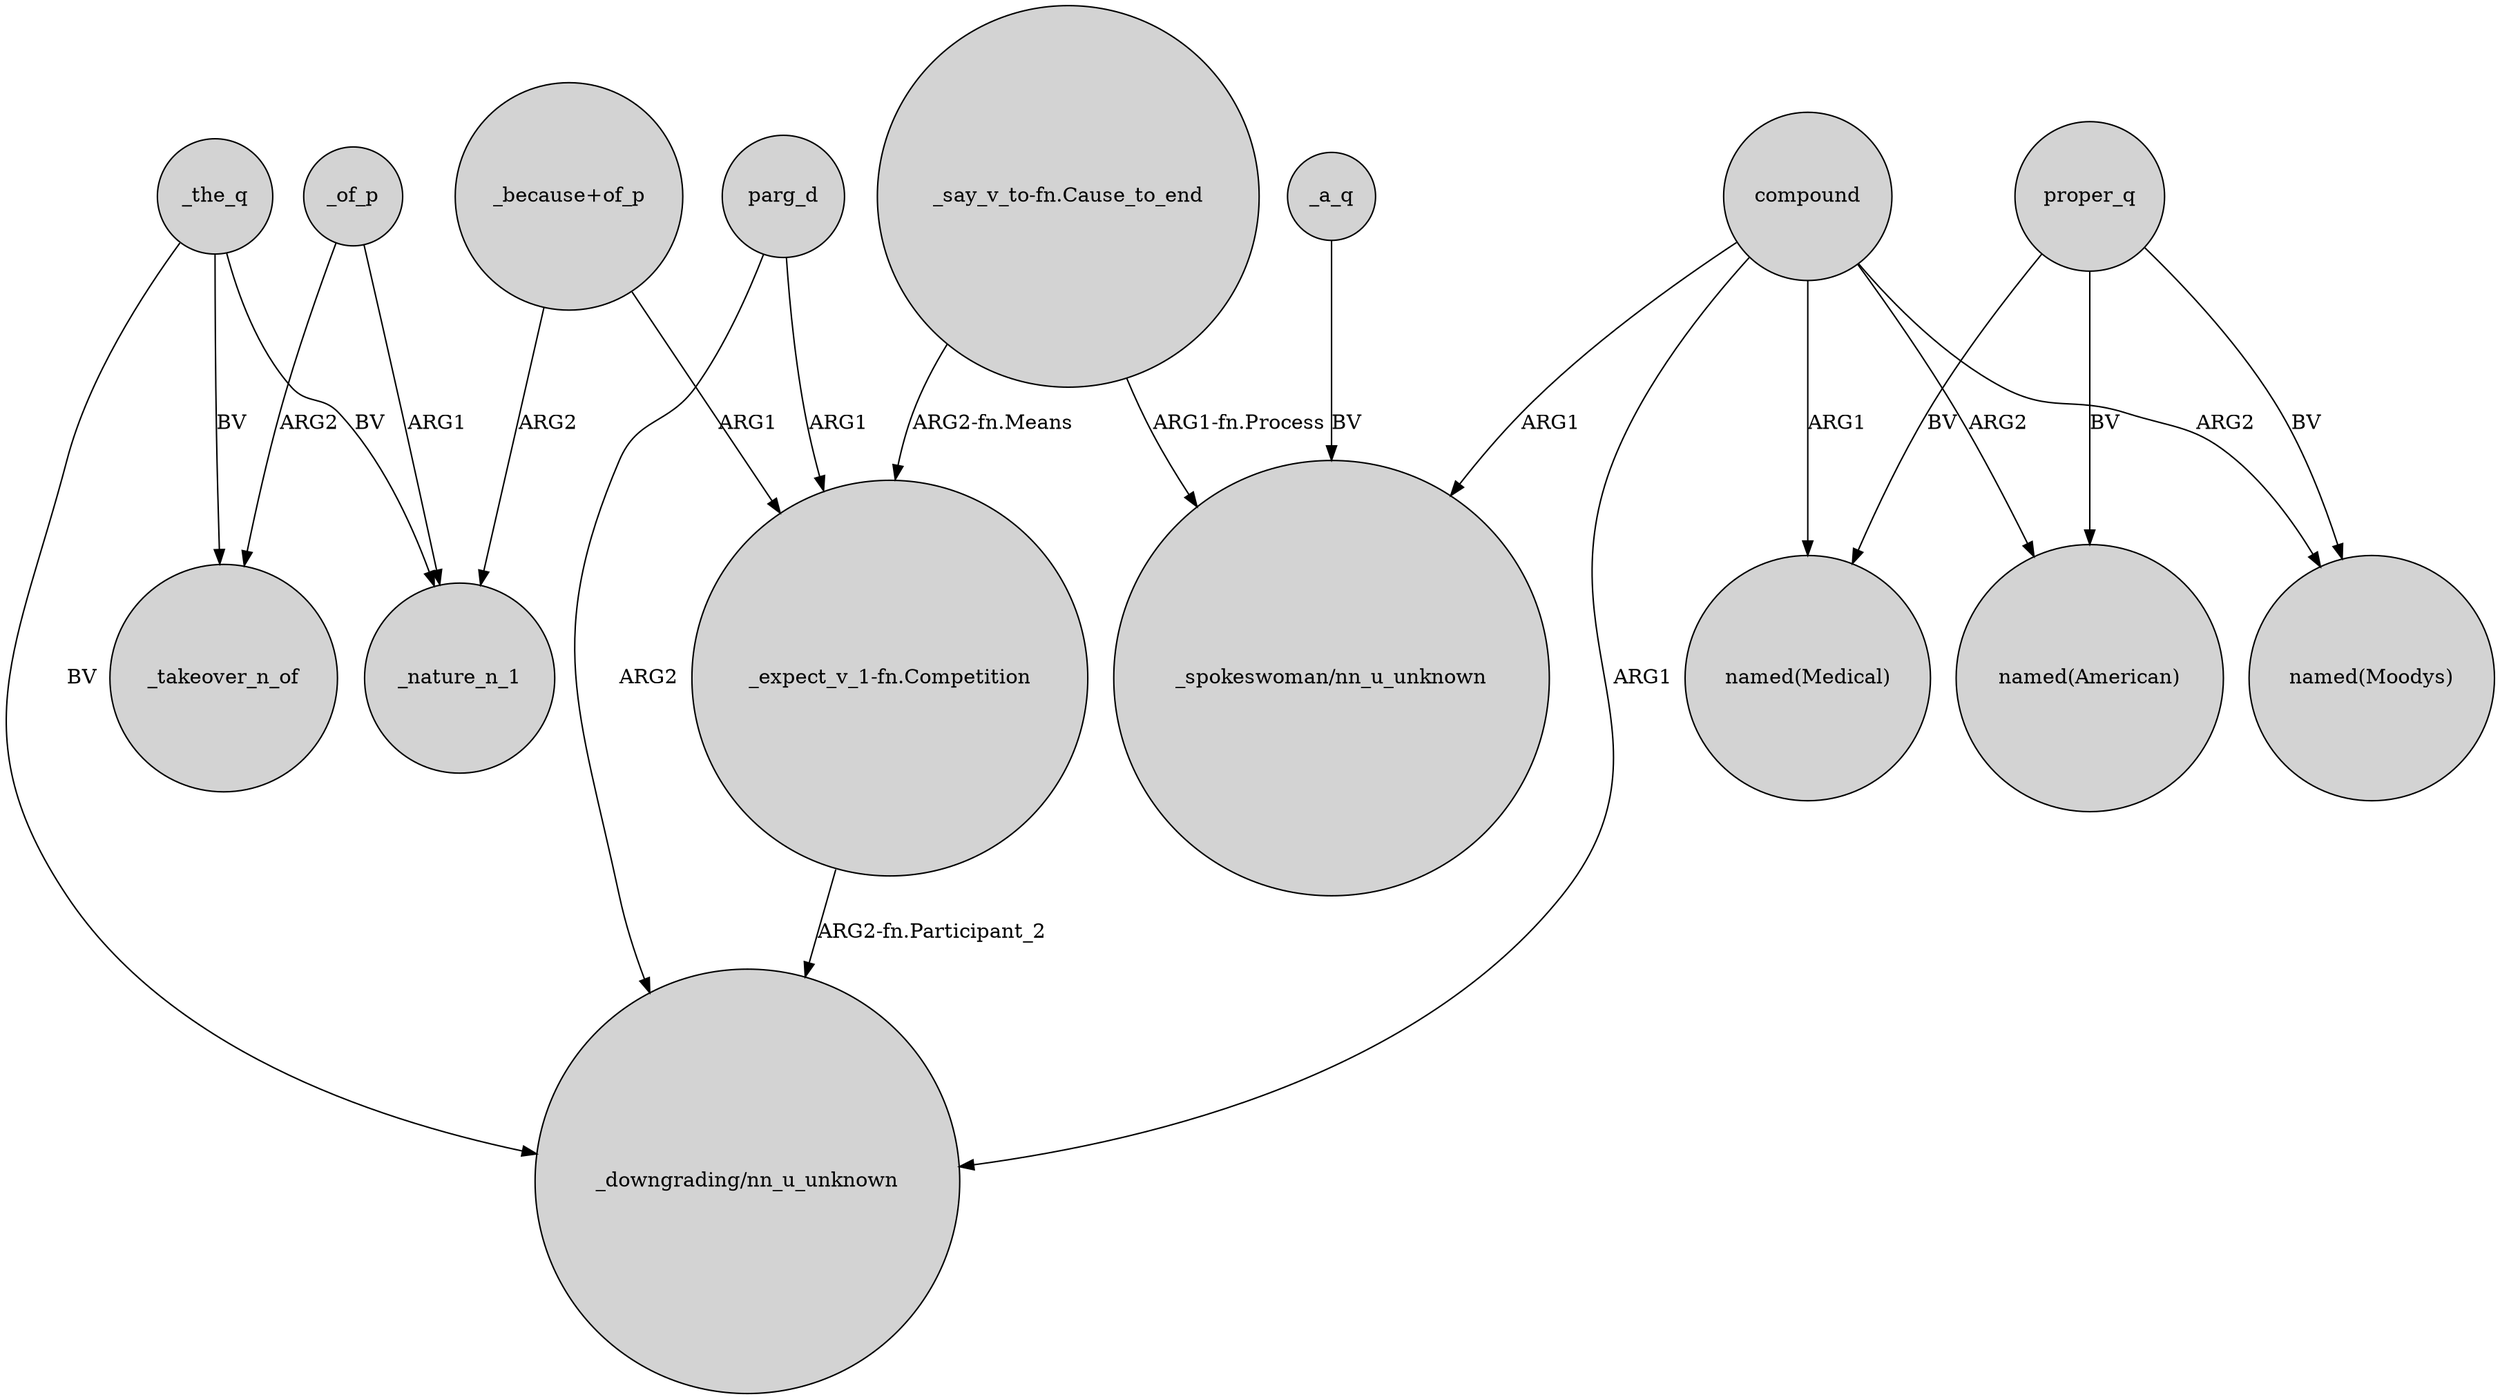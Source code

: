 digraph {
	node [shape=circle style=filled]
	_of_p -> _nature_n_1 [label=ARG1]
	_a_q -> "_spokeswoman/nn_u_unknown" [label=BV]
	"_because+of_p" -> "_expect_v_1-fn.Competition" [label=ARG1]
	proper_q -> "named(Moodys)" [label=BV]
	"_say_v_to-fn.Cause_to_end" -> "_spokeswoman/nn_u_unknown" [label="ARG1-fn.Process"]
	_the_q -> _nature_n_1 [label=BV]
	proper_q -> "named(Medical)" [label=BV]
	"_because+of_p" -> _nature_n_1 [label=ARG2]
	compound -> "named(Medical)" [label=ARG1]
	_the_q -> "_downgrading/nn_u_unknown" [label=BV]
	parg_d -> "_downgrading/nn_u_unknown" [label=ARG2]
	_the_q -> _takeover_n_of [label=BV]
	"_say_v_to-fn.Cause_to_end" -> "_expect_v_1-fn.Competition" [label="ARG2-fn.Means"]
	parg_d -> "_expect_v_1-fn.Competition" [label=ARG1]
	"_expect_v_1-fn.Competition" -> "_downgrading/nn_u_unknown" [label="ARG2-fn.Participant_2"]
	compound -> "_spokeswoman/nn_u_unknown" [label=ARG1]
	compound -> "named(American)" [label=ARG2]
	proper_q -> "named(American)" [label=BV]
	_of_p -> _takeover_n_of [label=ARG2]
	compound -> "_downgrading/nn_u_unknown" [label=ARG1]
	compound -> "named(Moodys)" [label=ARG2]
}
